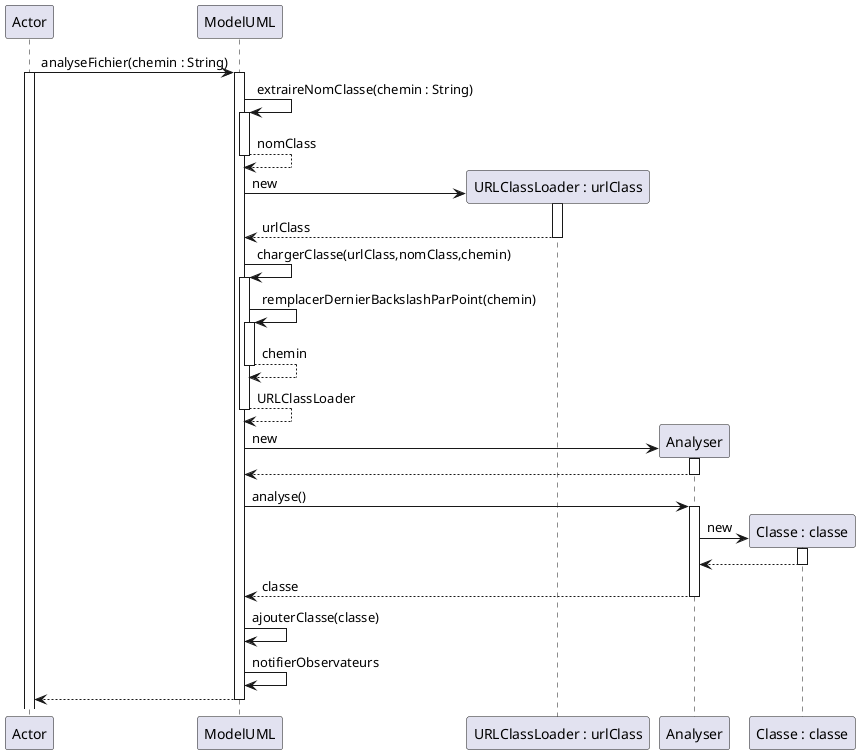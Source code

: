 @startuml

participant Actor

Actor -> ModelUML : analyseFichier(chemin : String)
activate Actor
activate "ModelUML"
ModelUML -> ModelUML : extraireNomClasse(chemin : String)
activate ModelUML
ModelUML --> ModelUML : nomClass
deactivate ModelUML
create "URLClassLoader : urlClass" as URLClassLoader
ModelUML -> URLClassLoader : new
activate URLClassLoader
URLClassLoader --> ModelUML : urlClass
deactivate URLClassLoader
ModelUML -> ModelUML : chargerClasse(urlClass,nomClass,chemin)
activate ModelUML
ModelUML -> ModelUML : remplacerDernierBackslashParPoint(chemin)
activate ModelUML
ModelUML --> ModelUML : chemin
deactivate ModelUML
ModelUML --> ModelUML : URLClassLoader
deactivate ModelUML
create Analyser
ModelUML -> Analyser : new
activate Analyser
Analyser --> ModelUML
deactivate Analyser
ModelUML -> Analyser : analyse()
activate Analyser
create "Classe : classe" as Classe

Analyser -> Classe : new
activate Classe
Classe --> Analyser
deactivate Classe
Analyser --> ModelUML :  classe
deactivate Analyser
ModelUML -> ModelUML : ajouterClasse(classe)

deactivate Classe
ModelUML -> ModelUML : notifierObservateurs
return
@enduml